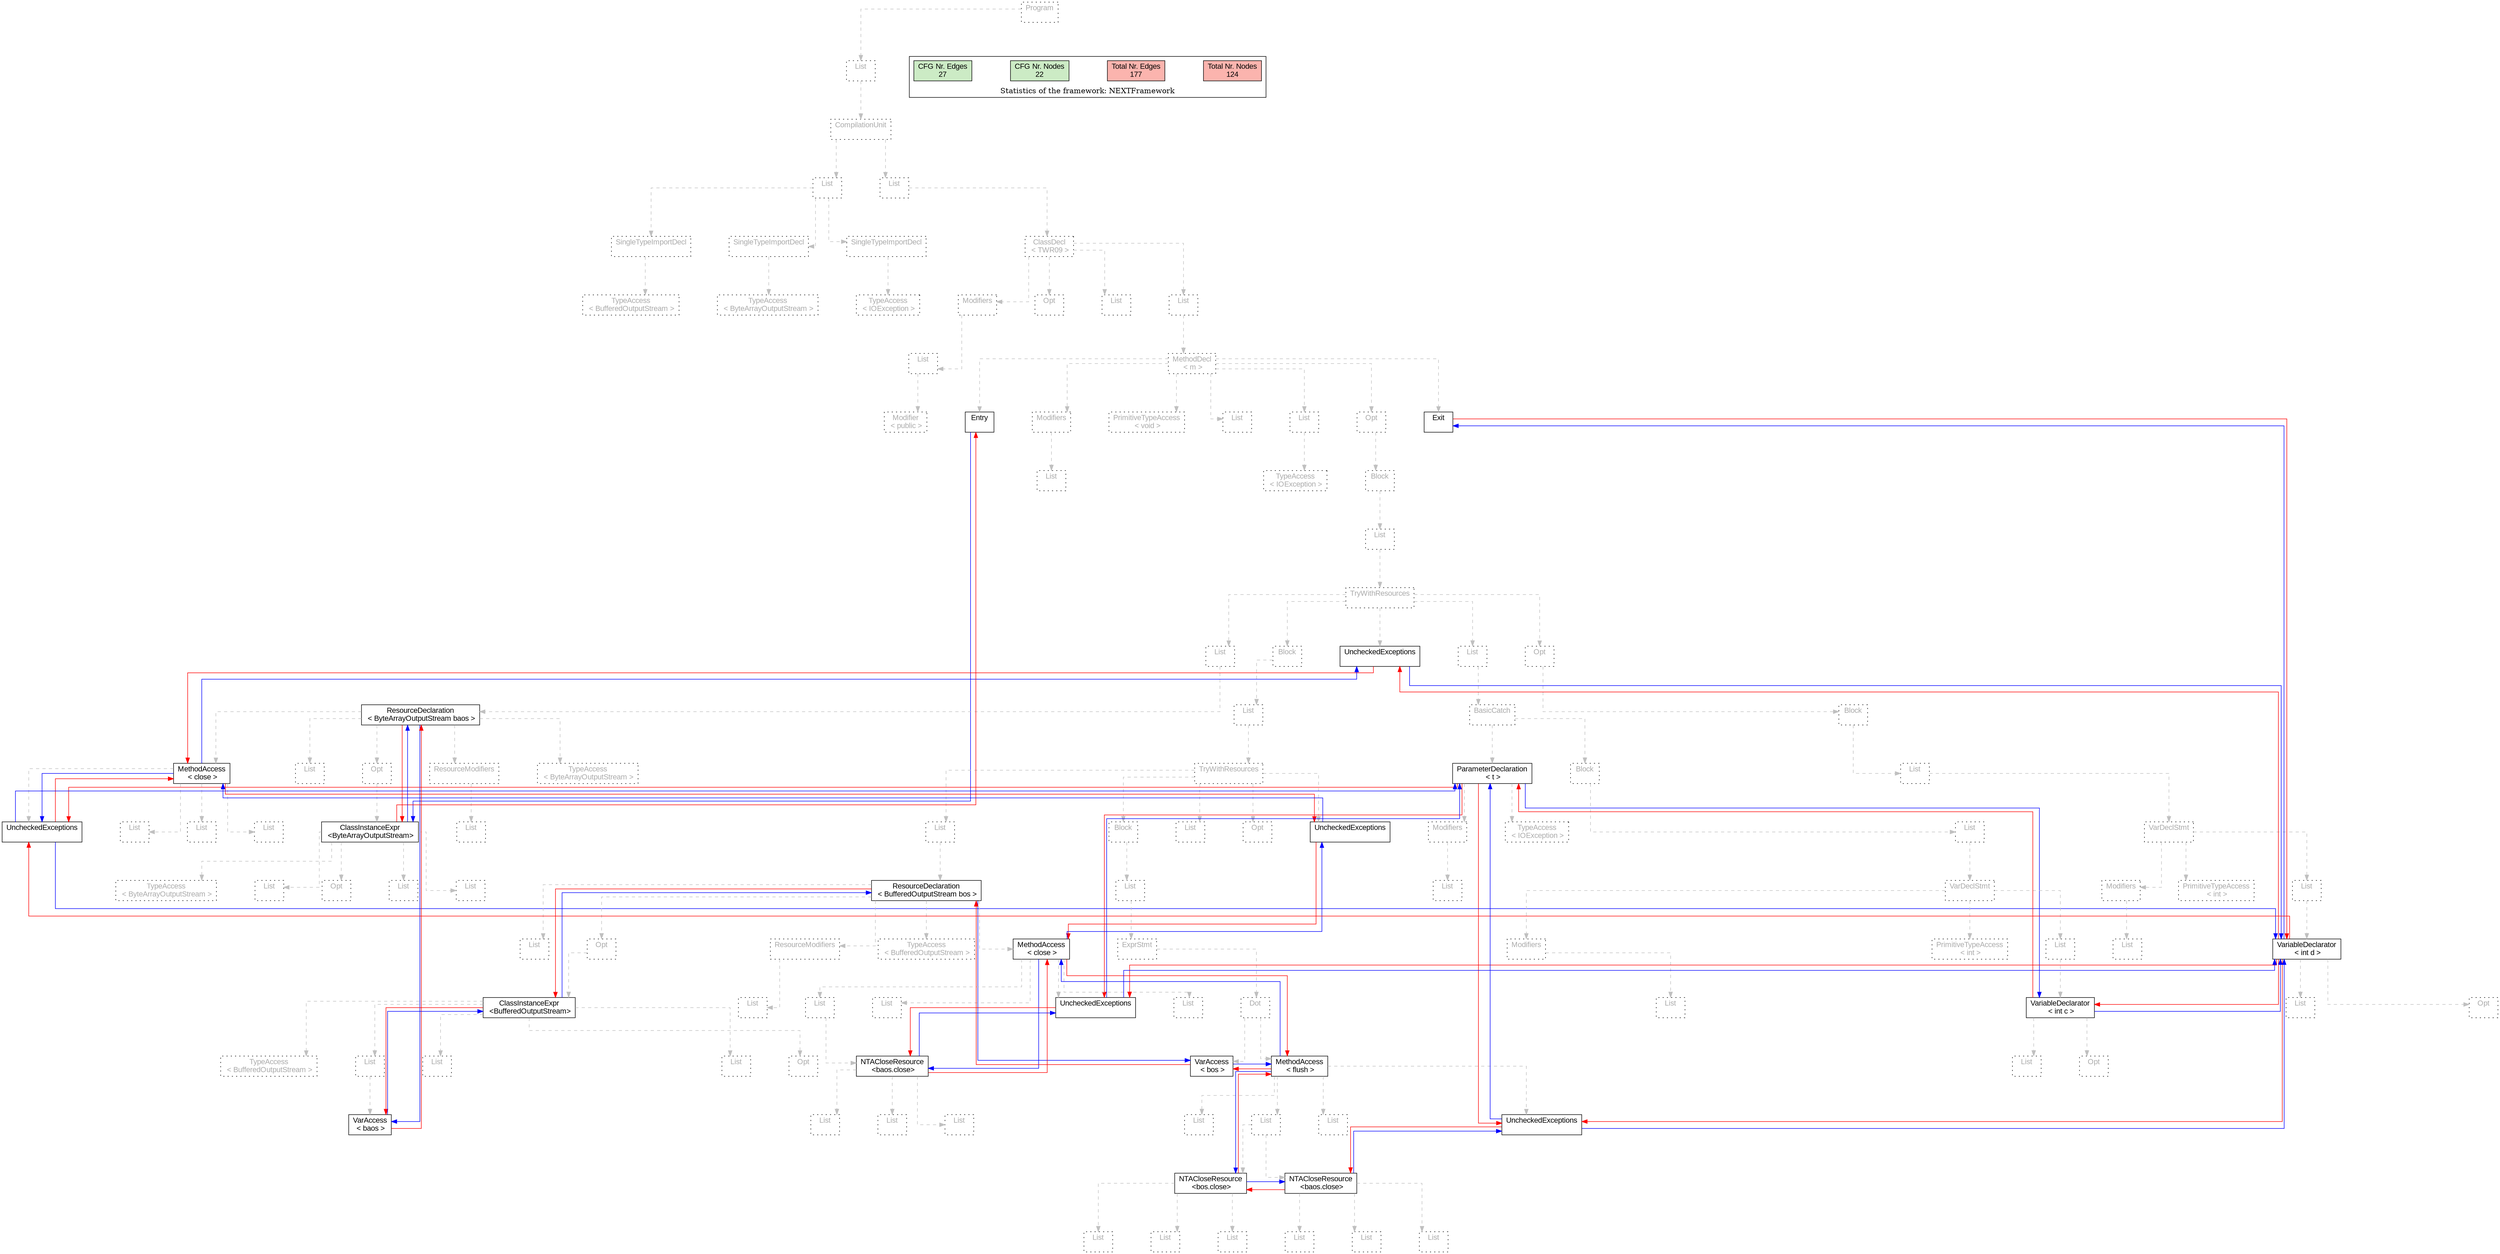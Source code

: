digraph G {
graph [splines=ortho, nodesep="1", ranksep="1"]
node [shape=rect, fontname=Arial];
{ rank = same; "Program[0]"}
{ rank = same; "List[1]"}
{ rank = same; "CompilationUnit[2]"}
{ rank = same; "List[3]"; "List[10]"}
{ rank = same; "SingleTypeImportDecl[4]"; "SingleTypeImportDecl[6]"; "SingleTypeImportDecl[8]"; "ClassDecl[11]"}
{ rank = same; "TypeAccess[5]"; "TypeAccess[7]"; "TypeAccess[9]"; "Modifiers[12]"; "Opt[15]"; "List[16]"; "List[17]"}
{ rank = same; "List[13]"; "MethodDecl[18]"}
{ rank = same; "Modifier[14]"; "Entry[19]"; "Modifiers[20]"; "PrimitiveTypeAccess[22]"; "List[23]"; "List[24]"; "Opt[26]"; "Exit[27]"}
{ rank = same; "List[21]"; "TypeAccess[25]"; "Block[27]"}
{ rank = same; "List[28]"}
{ rank = same; "TryWithResources[29]"}
{ rank = same; "List[30]"; "Block[48]"; "List[95]"; "Opt[111]"; "UncheckedExceptions[122]"}
{ rank = same; "ResourceDeclaration[31]"; "List[49]"; "BasicCatch[96]"; "Block[112]"}
{ rank = same; "List[37]"; "Opt[38]"; "ResourceModifiers[45]"; "TypeAccess[47]"; "MethodAccess[32]"; "TryWithResources[50]"; "ParameterDeclaration[97]"; "Block[101]"; "List[113]"}
{ rank = same; "ClassInstanceExpr[39]"; "List[46]"; "List[34]"; "List[35]"; "List[36]"; "UncheckedExceptions[33]"; "List[51]"; "Block[74]"; "List[92]"; "Opt[93]"; "UncheckedExceptions[94]"; "Modifiers[98]"; "TypeAccess[100]"; "List[102]"; "VarDeclStmt[114]"}
{ rank = same; "TypeAccess[40]"; "List[41]"; "Opt[42]"; "List[43]"; "List[44]"; "ResourceDeclaration[52]"; "List[75]"; "List[99]"; "VarDeclStmt[103]"; "Modifiers[115]"; "PrimitiveTypeAccess[117]"; "List[118]"}
{ rank = same; "List[62]"; "Opt[63]"; "ResourceModifiers[71]"; "TypeAccess[73]"; "MethodAccess[53]"; "ExprStmt[76]"; "Modifiers[104]"; "PrimitiveTypeAccess[106]"; "List[107]"; "List[116]"; "VariableDeclarator[119]"}
{ rank = same; "ClassInstanceExpr[64]"; "List[72]"; "List[55]"; "List[56]"; "List[61]"; "UncheckedExceptions[54]"; "Dot[77]"; "List[105]"; "VariableDeclarator[108]"; "List[120]"; "Opt[121]"}
{ rank = same; "TypeAccess[65]"; "List[66]"; "Opt[68]"; "List[69]"; "List[70]"; "NTACloseResource[57]"; "VarAccess[78]"; "MethodAccess[79]"; "List[109]"; "Opt[110]"}
{ rank = same; "VarAccess[67]"; "List[58]"; "List[59]"; "List[60]"; "List[81]"; "List[82]"; "List[91]"; "UncheckedExceptions[80]"}
{ rank = same; "NTACloseResource[83]"; "NTACloseResource[87]"}
{ rank = same; "List[84]"; "List[85]"; "List[86]"; "List[88]"; "List[89]"; "List[90]"}
"Program[0]" [label="Program\n ", style= dotted   fillcolor="#eeeeee" fontcolor="#aaaaaa"  ]
"List[1]" [label="List\n ", style= dotted   fillcolor="#eeeeee" fontcolor="#aaaaaa"  ]
"CompilationUnit[2]" [label="CompilationUnit\n ", style= dotted   fillcolor="#eeeeee" fontcolor="#aaaaaa"  ]
"List[3]" [label="List\n ", style= dotted   fillcolor="#eeeeee" fontcolor="#aaaaaa"  ]
"SingleTypeImportDecl[4]" [label="SingleTypeImportDecl\n ", style= dotted   fillcolor="#eeeeee" fontcolor="#aaaaaa"  ]
"TypeAccess[5]" [label="TypeAccess\n < BufferedOutputStream >", style= dotted   fillcolor="#eeeeee" fontcolor="#aaaaaa"  ]
"SingleTypeImportDecl[6]" [label="SingleTypeImportDecl\n ", style= dotted   fillcolor="#eeeeee" fontcolor="#aaaaaa"  ]
"TypeAccess[7]" [label="TypeAccess\n < ByteArrayOutputStream >", style= dotted   fillcolor="#eeeeee" fontcolor="#aaaaaa"  ]
"SingleTypeImportDecl[8]" [label="SingleTypeImportDecl\n ", style= dotted   fillcolor="#eeeeee" fontcolor="#aaaaaa"  ]
"TypeAccess[9]" [label="TypeAccess\n < IOException >", style= dotted   fillcolor="#eeeeee" fontcolor="#aaaaaa"  ]
"List[10]" [label="List\n ", style= dotted   fillcolor="#eeeeee" fontcolor="#aaaaaa"  ]
"ClassDecl[11]" [label="ClassDecl\n < TWR09 >", style= dotted   fillcolor="#eeeeee" fontcolor="#aaaaaa"  ]
"Modifiers[12]" [label="Modifiers\n ", style= dotted   fillcolor="#eeeeee" fontcolor="#aaaaaa"  ]
"List[13]" [label="List\n ", style= dotted   fillcolor="#eeeeee" fontcolor="#aaaaaa"  ]
"Modifier[14]" [label="Modifier\n < public >", style= dotted   fillcolor="#eeeeee" fontcolor="#aaaaaa"  ]
"Opt[15]" [label="Opt\n ", style= dotted   fillcolor="#eeeeee" fontcolor="#aaaaaa"  ]
"List[16]" [label="List\n ", style= dotted   fillcolor="#eeeeee" fontcolor="#aaaaaa"  ]
"List[17]" [label="List\n ", style= dotted   fillcolor="#eeeeee" fontcolor="#aaaaaa"  ]
"MethodDecl[18]" [label="MethodDecl\n < m >", style= dotted   fillcolor="#eeeeee" fontcolor="#aaaaaa"  ]
"Entry[19]" [label="Entry\n ", fillcolor=white   style=filled  ]
"Modifiers[20]" [label="Modifiers\n ", style= dotted   fillcolor="#eeeeee" fontcolor="#aaaaaa"  ]
"List[21]" [label="List\n ", style= dotted   fillcolor="#eeeeee" fontcolor="#aaaaaa"  ]
"PrimitiveTypeAccess[22]" [label="PrimitiveTypeAccess\n < void >", style= dotted   fillcolor="#eeeeee" fontcolor="#aaaaaa"  ]
"List[23]" [label="List\n ", style= dotted   fillcolor="#eeeeee" fontcolor="#aaaaaa"  ]
"List[24]" [label="List\n ", style= dotted   fillcolor="#eeeeee" fontcolor="#aaaaaa"  ]
"TypeAccess[25]" [label="TypeAccess\n < IOException >", style= dotted   fillcolor="#eeeeee" fontcolor="#aaaaaa"  ]
"Opt[26]" [label="Opt\n ", style= dotted   fillcolor="#eeeeee" fontcolor="#aaaaaa"  ]
"Block[27]" [label="Block\n ", style= dotted   fillcolor="#eeeeee" fontcolor="#aaaaaa"  ]
"List[28]" [label="List\n ", style= dotted   fillcolor="#eeeeee" fontcolor="#aaaaaa"  ]
"TryWithResources[29]" [label="TryWithResources\n ", style= dotted   fillcolor="#eeeeee" fontcolor="#aaaaaa"  ]
"List[30]" [label="List\n ", style= dotted   fillcolor="#eeeeee" fontcolor="#aaaaaa"  ]
"ResourceDeclaration[31]" [label="ResourceDeclaration\n < ByteArrayOutputStream baos >", fillcolor=white   style=filled  ]
"List[37]" [label="List\n ", style= dotted   fillcolor="#eeeeee" fontcolor="#aaaaaa"  ]
"Opt[38]" [label="Opt\n ", style= dotted   fillcolor="#eeeeee" fontcolor="#aaaaaa"  ]
"ClassInstanceExpr[39]" [label="ClassInstanceExpr\n <ByteArrayOutputStream>", fillcolor=white   style=filled  ]
"TypeAccess[40]" [label="TypeAccess\n < ByteArrayOutputStream >", style= dotted   fillcolor="#eeeeee" fontcolor="#aaaaaa"  ]
"List[41]" [label="List\n ", style= dotted   fillcolor="#eeeeee" fontcolor="#aaaaaa"  ]
"Opt[42]" [label="Opt\n ", style= dotted   fillcolor="#eeeeee" fontcolor="#aaaaaa"  ]
"List[43]" [label="List\n ", style= dotted   fillcolor="#eeeeee" fontcolor="#aaaaaa"  ]
"List[44]" [label="List\n ", style= dotted   fillcolor="#eeeeee" fontcolor="#aaaaaa"  ]
"ResourceModifiers[45]" [label="ResourceModifiers\n ", style= dotted   fillcolor="#eeeeee" fontcolor="#aaaaaa"  ]
"List[46]" [label="List\n ", style= dotted   fillcolor="#eeeeee" fontcolor="#aaaaaa"  ]
"TypeAccess[47]" [label="TypeAccess\n < ByteArrayOutputStream >", style= dotted   fillcolor="#eeeeee" fontcolor="#aaaaaa"  ]
"MethodAccess[32]" [label="MethodAccess\n < close >", fillcolor=white   style=filled  ]
"List[34]" [label="List\n ", style= dotted   fillcolor="#eeeeee" fontcolor="#aaaaaa"  ]
"List[35]" [label="List\n ", style= dotted   fillcolor="#eeeeee" fontcolor="#aaaaaa"  ]
"List[36]" [label="List\n ", style= dotted   fillcolor="#eeeeee" fontcolor="#aaaaaa"  ]
"UncheckedExceptions[33]" [label="UncheckedExceptions\n ", fillcolor=white   style=filled  ]
"Block[48]" [label="Block\n ", style= dotted   fillcolor="#eeeeee" fontcolor="#aaaaaa"  ]
"List[49]" [label="List\n ", style= dotted   fillcolor="#eeeeee" fontcolor="#aaaaaa"  ]
"TryWithResources[50]" [label="TryWithResources\n ", style= dotted   fillcolor="#eeeeee" fontcolor="#aaaaaa"  ]
"List[51]" [label="List\n ", style= dotted   fillcolor="#eeeeee" fontcolor="#aaaaaa"  ]
"ResourceDeclaration[52]" [label="ResourceDeclaration\n < BufferedOutputStream bos >", fillcolor=white   style=filled  ]
"List[62]" [label="List\n ", style= dotted   fillcolor="#eeeeee" fontcolor="#aaaaaa"  ]
"Opt[63]" [label="Opt\n ", style= dotted   fillcolor="#eeeeee" fontcolor="#aaaaaa"  ]
"ClassInstanceExpr[64]" [label="ClassInstanceExpr\n <BufferedOutputStream>", fillcolor=white   style=filled  ]
"TypeAccess[65]" [label="TypeAccess\n < BufferedOutputStream >", style= dotted   fillcolor="#eeeeee" fontcolor="#aaaaaa"  ]
"List[66]" [label="List\n ", style= dotted   fillcolor="#eeeeee" fontcolor="#aaaaaa"  ]
"VarAccess[67]" [label="VarAccess\n < baos >", fillcolor=white   style=filled  ]
"Opt[68]" [label="Opt\n ", style= dotted   fillcolor="#eeeeee" fontcolor="#aaaaaa"  ]
"List[69]" [label="List\n ", style= dotted   fillcolor="#eeeeee" fontcolor="#aaaaaa"  ]
"List[70]" [label="List\n ", style= dotted   fillcolor="#eeeeee" fontcolor="#aaaaaa"  ]
"ResourceModifiers[71]" [label="ResourceModifiers\n ", style= dotted   fillcolor="#eeeeee" fontcolor="#aaaaaa"  ]
"List[72]" [label="List\n ", style= dotted   fillcolor="#eeeeee" fontcolor="#aaaaaa"  ]
"TypeAccess[73]" [label="TypeAccess\n < BufferedOutputStream >", style= dotted   fillcolor="#eeeeee" fontcolor="#aaaaaa"  ]
"MethodAccess[53]" [label="MethodAccess\n < close >", fillcolor=white   style=filled  ]
"List[55]" [label="List\n ", style= dotted   fillcolor="#eeeeee" fontcolor="#aaaaaa"  ]
"List[56]" [label="List\n ", style= dotted   fillcolor="#eeeeee" fontcolor="#aaaaaa"  ]
"NTACloseResource[57]" [label="NTACloseResource\n <baos.close>", fillcolor=white   style=filled  ]
"List[58]" [label="List\n ", style= dotted   fillcolor="#eeeeee" fontcolor="#aaaaaa"  ]
"List[59]" [label="List\n ", style= dotted   fillcolor="#eeeeee" fontcolor="#aaaaaa"  ]
"List[60]" [label="List\n ", style= dotted   fillcolor="#eeeeee" fontcolor="#aaaaaa"  ]
"List[61]" [label="List\n ", style= dotted   fillcolor="#eeeeee" fontcolor="#aaaaaa"  ]
"UncheckedExceptions[54]" [label="UncheckedExceptions\n ", fillcolor=white   style=filled  ]
"Block[74]" [label="Block\n ", style= dotted   fillcolor="#eeeeee" fontcolor="#aaaaaa"  ]
"List[75]" [label="List\n ", style= dotted   fillcolor="#eeeeee" fontcolor="#aaaaaa"  ]
"ExprStmt[76]" [label="ExprStmt\n ", style= dotted   fillcolor="#eeeeee" fontcolor="#aaaaaa"  ]
"Dot[77]" [label="Dot\n ", style= dotted   fillcolor="#eeeeee" fontcolor="#aaaaaa"  ]
"VarAccess[78]" [label="VarAccess\n < bos >", fillcolor=white   style=filled  ]
"MethodAccess[79]" [label="MethodAccess\n < flush >", fillcolor=white   style=filled  ]
"List[81]" [label="List\n ", style= dotted   fillcolor="#eeeeee" fontcolor="#aaaaaa"  ]
"List[82]" [label="List\n ", style= dotted   fillcolor="#eeeeee" fontcolor="#aaaaaa"  ]
"NTACloseResource[83]" [label="NTACloseResource\n <bos.close>", fillcolor=white   style=filled  ]
"List[84]" [label="List\n ", style= dotted   fillcolor="#eeeeee" fontcolor="#aaaaaa"  ]
"List[85]" [label="List\n ", style= dotted   fillcolor="#eeeeee" fontcolor="#aaaaaa"  ]
"List[86]" [label="List\n ", style= dotted   fillcolor="#eeeeee" fontcolor="#aaaaaa"  ]
"NTACloseResource[87]" [label="NTACloseResource\n <baos.close>", fillcolor=white   style=filled  ]
"List[88]" [label="List\n ", style= dotted   fillcolor="#eeeeee" fontcolor="#aaaaaa"  ]
"List[89]" [label="List\n ", style= dotted   fillcolor="#eeeeee" fontcolor="#aaaaaa"  ]
"List[90]" [label="List\n ", style= dotted   fillcolor="#eeeeee" fontcolor="#aaaaaa"  ]
"List[91]" [label="List\n ", style= dotted   fillcolor="#eeeeee" fontcolor="#aaaaaa"  ]
"UncheckedExceptions[80]" [label="UncheckedExceptions\n ", fillcolor=white   style=filled  ]
"List[92]" [label="List\n ", style= dotted   fillcolor="#eeeeee" fontcolor="#aaaaaa"  ]
"Opt[93]" [label="Opt\n ", style= dotted   fillcolor="#eeeeee" fontcolor="#aaaaaa"  ]
"UncheckedExceptions[94]" [label="UncheckedExceptions\n ", fillcolor=white   style=filled  ]
"List[95]" [label="List\n ", style= dotted   fillcolor="#eeeeee" fontcolor="#aaaaaa"  ]
"BasicCatch[96]" [label="BasicCatch\n ", style= dotted   fillcolor="#eeeeee" fontcolor="#aaaaaa"  ]
"ParameterDeclaration[97]" [label="ParameterDeclaration\n < t >", fillcolor=white   style=filled  ]
"Modifiers[98]" [label="Modifiers\n ", style= dotted   fillcolor="#eeeeee" fontcolor="#aaaaaa"  ]
"List[99]" [label="List\n ", style= dotted   fillcolor="#eeeeee" fontcolor="#aaaaaa"  ]
"TypeAccess[100]" [label="TypeAccess\n < IOException >", style= dotted   fillcolor="#eeeeee" fontcolor="#aaaaaa"  ]
"Block[101]" [label="Block\n ", style= dotted   fillcolor="#eeeeee" fontcolor="#aaaaaa"  ]
"List[102]" [label="List\n ", style= dotted   fillcolor="#eeeeee" fontcolor="#aaaaaa"  ]
"VarDeclStmt[103]" [label="VarDeclStmt\n ", style= dotted   fillcolor="#eeeeee" fontcolor="#aaaaaa"  ]
"Modifiers[104]" [label="Modifiers\n ", style= dotted   fillcolor="#eeeeee" fontcolor="#aaaaaa"  ]
"List[105]" [label="List\n ", style= dotted   fillcolor="#eeeeee" fontcolor="#aaaaaa"  ]
"PrimitiveTypeAccess[106]" [label="PrimitiveTypeAccess\n < int >", style= dotted   fillcolor="#eeeeee" fontcolor="#aaaaaa"  ]
"List[107]" [label="List\n ", style= dotted   fillcolor="#eeeeee" fontcolor="#aaaaaa"  ]
"VariableDeclarator[108]" [label="VariableDeclarator\n < int c >", fillcolor=white   style=filled  ]
"List[109]" [label="List\n ", style= dotted   fillcolor="#eeeeee" fontcolor="#aaaaaa"  ]
"Opt[110]" [label="Opt\n ", style= dotted   fillcolor="#eeeeee" fontcolor="#aaaaaa"  ]
"Opt[111]" [label="Opt\n ", style= dotted   fillcolor="#eeeeee" fontcolor="#aaaaaa"  ]
"Block[112]" [label="Block\n ", style= dotted   fillcolor="#eeeeee" fontcolor="#aaaaaa"  ]
"List[113]" [label="List\n ", style= dotted   fillcolor="#eeeeee" fontcolor="#aaaaaa"  ]
"VarDeclStmt[114]" [label="VarDeclStmt\n ", style= dotted   fillcolor="#eeeeee" fontcolor="#aaaaaa"  ]
"Modifiers[115]" [label="Modifiers\n ", style= dotted   fillcolor="#eeeeee" fontcolor="#aaaaaa"  ]
"List[116]" [label="List\n ", style= dotted   fillcolor="#eeeeee" fontcolor="#aaaaaa"  ]
"PrimitiveTypeAccess[117]" [label="PrimitiveTypeAccess\n < int >", style= dotted   fillcolor="#eeeeee" fontcolor="#aaaaaa"  ]
"List[118]" [label="List\n ", style= dotted   fillcolor="#eeeeee" fontcolor="#aaaaaa"  ]
"VariableDeclarator[119]" [label="VariableDeclarator\n < int d >", fillcolor=white   style=filled  ]
"List[120]" [label="List\n ", style= dotted   fillcolor="#eeeeee" fontcolor="#aaaaaa"  ]
"Opt[121]" [label="Opt\n ", style= dotted   fillcolor="#eeeeee" fontcolor="#aaaaaa"  ]
"UncheckedExceptions[122]" [label="UncheckedExceptions\n ", fillcolor=white   style=filled  ]
"Exit[27]" [label="Exit\n ", fillcolor=white   style=filled  ]
"SingleTypeImportDecl[4]" -> "TypeAccess[5]" [style=dashed, color=gray]
"List[3]" -> "SingleTypeImportDecl[4]" [style=dashed, color=gray]
"SingleTypeImportDecl[6]" -> "TypeAccess[7]" [style=dashed, color=gray]
"List[3]" -> "SingleTypeImportDecl[6]" [style=dashed, color=gray]
"SingleTypeImportDecl[8]" -> "TypeAccess[9]" [style=dashed, color=gray]
"List[3]" -> "SingleTypeImportDecl[8]" [style=dashed, color=gray]
"CompilationUnit[2]" -> "List[3]" [style=dashed, color=gray]
"List[13]" -> "Modifier[14]" [style=dashed, color=gray]
"Modifiers[12]" -> "List[13]" [style=dashed, color=gray]
"ClassDecl[11]" -> "Modifiers[12]" [style=dashed, color=gray]
"ClassDecl[11]" -> "Opt[15]" [style=dashed, color=gray]
"ClassDecl[11]" -> "List[16]" [style=dashed, color=gray]
"MethodDecl[18]" -> "Entry[19]" [style=dashed, color=gray]
"Modifiers[20]" -> "List[21]" [style=dashed, color=gray]
"MethodDecl[18]" -> "Modifiers[20]" [style=dashed, color=gray]
"MethodDecl[18]" -> "PrimitiveTypeAccess[22]" [style=dashed, color=gray]
"MethodDecl[18]" -> "List[23]" [style=dashed, color=gray]
"List[24]" -> "TypeAccess[25]" [style=dashed, color=gray]
"MethodDecl[18]" -> "List[24]" [style=dashed, color=gray]
"ResourceDeclaration[31]" -> "List[37]" [style=dashed, color=gray]
"ClassInstanceExpr[39]" -> "TypeAccess[40]" [style=dashed, color=gray]
"ClassInstanceExpr[39]" -> "List[41]" [style=dashed, color=gray]
"ClassInstanceExpr[39]" -> "Opt[42]" [style=dashed, color=gray]
"ClassInstanceExpr[39]" -> "List[43]" [style=dashed, color=gray]
"ClassInstanceExpr[39]" -> "List[44]" [style=dashed, color=gray]
"Opt[38]" -> "ClassInstanceExpr[39]" [style=dashed, color=gray]
"ResourceDeclaration[31]" -> "Opt[38]" [style=dashed, color=gray]
"ResourceModifiers[45]" -> "List[46]" [style=dashed, color=gray]
"ResourceDeclaration[31]" -> "ResourceModifiers[45]" [style=dashed, color=gray]
"ResourceDeclaration[31]" -> "TypeAccess[47]" [style=dashed, color=gray]
"MethodAccess[32]" -> "List[34]" [style=dashed, color=gray]
"MethodAccess[32]" -> "List[35]" [style=dashed, color=gray]
"MethodAccess[32]" -> "List[36]" [style=dashed, color=gray]
"MethodAccess[32]" -> "UncheckedExceptions[33]" [style=dashed, color=gray]
"ResourceDeclaration[31]" -> "MethodAccess[32]" [style=dashed, color=gray]
"List[30]" -> "ResourceDeclaration[31]" [style=dashed, color=gray]
"TryWithResources[29]" -> "List[30]" [style=dashed, color=gray]
"ResourceDeclaration[52]" -> "List[62]" [style=dashed, color=gray]
"ClassInstanceExpr[64]" -> "TypeAccess[65]" [style=dashed, color=gray]
"List[66]" -> "VarAccess[67]" [style=dashed, color=gray]
"ClassInstanceExpr[64]" -> "List[66]" [style=dashed, color=gray]
"ClassInstanceExpr[64]" -> "Opt[68]" [style=dashed, color=gray]
"ClassInstanceExpr[64]" -> "List[69]" [style=dashed, color=gray]
"ClassInstanceExpr[64]" -> "List[70]" [style=dashed, color=gray]
"Opt[63]" -> "ClassInstanceExpr[64]" [style=dashed, color=gray]
"ResourceDeclaration[52]" -> "Opt[63]" [style=dashed, color=gray]
"ResourceModifiers[71]" -> "List[72]" [style=dashed, color=gray]
"ResourceDeclaration[52]" -> "ResourceModifiers[71]" [style=dashed, color=gray]
"ResourceDeclaration[52]" -> "TypeAccess[73]" [style=dashed, color=gray]
"MethodAccess[53]" -> "List[55]" [style=dashed, color=gray]
"NTACloseResource[57]" -> "List[58]" [style=dashed, color=gray]
"NTACloseResource[57]" -> "List[59]" [style=dashed, color=gray]
"NTACloseResource[57]" -> "List[60]" [style=dashed, color=gray]
"List[56]" -> "NTACloseResource[57]" [style=dashed, color=gray]
"MethodAccess[53]" -> "List[56]" [style=dashed, color=gray]
"MethodAccess[53]" -> "List[61]" [style=dashed, color=gray]
"MethodAccess[53]" -> "UncheckedExceptions[54]" [style=dashed, color=gray]
"ResourceDeclaration[52]" -> "MethodAccess[53]" [style=dashed, color=gray]
"List[51]" -> "ResourceDeclaration[52]" [style=dashed, color=gray]
"TryWithResources[50]" -> "List[51]" [style=dashed, color=gray]
"Dot[77]" -> "VarAccess[78]" [style=dashed, color=gray]
"MethodAccess[79]" -> "List[81]" [style=dashed, color=gray]
"NTACloseResource[83]" -> "List[84]" [style=dashed, color=gray]
"NTACloseResource[83]" -> "List[85]" [style=dashed, color=gray]
"NTACloseResource[83]" -> "List[86]" [style=dashed, color=gray]
"List[82]" -> "NTACloseResource[83]" [style=dashed, color=gray]
"NTACloseResource[87]" -> "List[88]" [style=dashed, color=gray]
"NTACloseResource[87]" -> "List[89]" [style=dashed, color=gray]
"NTACloseResource[87]" -> "List[90]" [style=dashed, color=gray]
"List[82]" -> "NTACloseResource[87]" [style=dashed, color=gray]
"MethodAccess[79]" -> "List[82]" [style=dashed, color=gray]
"MethodAccess[79]" -> "List[91]" [style=dashed, color=gray]
"MethodAccess[79]" -> "UncheckedExceptions[80]" [style=dashed, color=gray]
"Dot[77]" -> "MethodAccess[79]" [style=dashed, color=gray]
"ExprStmt[76]" -> "Dot[77]" [style=dashed, color=gray]
"List[75]" -> "ExprStmt[76]" [style=dashed, color=gray]
"Block[74]" -> "List[75]" [style=dashed, color=gray]
"TryWithResources[50]" -> "Block[74]" [style=dashed, color=gray]
"TryWithResources[50]" -> "List[92]" [style=dashed, color=gray]
"TryWithResources[50]" -> "Opt[93]" [style=dashed, color=gray]
"TryWithResources[50]" -> "UncheckedExceptions[94]" [style=dashed, color=gray]
"List[49]" -> "TryWithResources[50]" [style=dashed, color=gray]
"Block[48]" -> "List[49]" [style=dashed, color=gray]
"TryWithResources[29]" -> "Block[48]" [style=dashed, color=gray]
"Modifiers[98]" -> "List[99]" [style=dashed, color=gray]
"ParameterDeclaration[97]" -> "Modifiers[98]" [style=dashed, color=gray]
"ParameterDeclaration[97]" -> "TypeAccess[100]" [style=dashed, color=gray]
"BasicCatch[96]" -> "ParameterDeclaration[97]" [style=dashed, color=gray]
"Modifiers[104]" -> "List[105]" [style=dashed, color=gray]
"VarDeclStmt[103]" -> "Modifiers[104]" [style=dashed, color=gray]
"VarDeclStmt[103]" -> "PrimitiveTypeAccess[106]" [style=dashed, color=gray]
"VariableDeclarator[108]" -> "List[109]" [style=dashed, color=gray]
"VariableDeclarator[108]" -> "Opt[110]" [style=dashed, color=gray]
"List[107]" -> "VariableDeclarator[108]" [style=dashed, color=gray]
"VarDeclStmt[103]" -> "List[107]" [style=dashed, color=gray]
"List[102]" -> "VarDeclStmt[103]" [style=dashed, color=gray]
"Block[101]" -> "List[102]" [style=dashed, color=gray]
"BasicCatch[96]" -> "Block[101]" [style=dashed, color=gray]
"List[95]" -> "BasicCatch[96]" [style=dashed, color=gray]
"TryWithResources[29]" -> "List[95]" [style=dashed, color=gray]
"Modifiers[115]" -> "List[116]" [style=dashed, color=gray]
"VarDeclStmt[114]" -> "Modifiers[115]" [style=dashed, color=gray]
"VarDeclStmt[114]" -> "PrimitiveTypeAccess[117]" [style=dashed, color=gray]
"VariableDeclarator[119]" -> "List[120]" [style=dashed, color=gray]
"VariableDeclarator[119]" -> "Opt[121]" [style=dashed, color=gray]
"List[118]" -> "VariableDeclarator[119]" [style=dashed, color=gray]
"VarDeclStmt[114]" -> "List[118]" [style=dashed, color=gray]
"List[113]" -> "VarDeclStmt[114]" [style=dashed, color=gray]
"Block[112]" -> "List[113]" [style=dashed, color=gray]
"Opt[111]" -> "Block[112]" [style=dashed, color=gray]
"TryWithResources[29]" -> "Opt[111]" [style=dashed, color=gray]
"TryWithResources[29]" -> "UncheckedExceptions[122]" [style=dashed, color=gray]
"List[28]" -> "TryWithResources[29]" [style=dashed, color=gray]
"Block[27]" -> "List[28]" [style=dashed, color=gray]
"Opt[26]" -> "Block[27]" [style=dashed, color=gray]
"MethodDecl[18]" -> "Opt[26]" [style=dashed, color=gray]
"MethodDecl[18]" -> "Exit[27]" [style=dashed, color=gray]
"List[17]" -> "MethodDecl[18]" [style=dashed, color=gray]
"ClassDecl[11]" -> "List[17]" [style=dashed, color=gray]
"List[10]" -> "ClassDecl[11]" [style=dashed, color=gray]
"CompilationUnit[2]" -> "List[10]" [style=dashed, color=gray]
"List[1]" -> "CompilationUnit[2]" [style=dashed, color=gray]
"Program[0]" -> "List[1]" [style=dashed, color=gray]
"Exit[27]" -> "VariableDeclarator[119]" [color=red, constraint=false]
"VariableDeclarator[119]" -> "Exit[27]" [color=blue, constraint=false, xlabel=" "] 
"VariableDeclarator[119]" -> "UncheckedExceptions[122]" [color=red, constraint=false]
"VariableDeclarator[119]" -> "UncheckedExceptions[33]" [color=red, constraint=false]
"VariableDeclarator[119]" -> "UncheckedExceptions[54]" [color=red, constraint=false]
"VariableDeclarator[119]" -> "UncheckedExceptions[80]" [color=red, constraint=false]
"VariableDeclarator[119]" -> "VariableDeclarator[108]" [color=red, constraint=false]
"UncheckedExceptions[122]" -> "VariableDeclarator[119]" [color=blue, constraint=false, xlabel=" "] 
"UncheckedExceptions[122]" -> "MethodAccess[32]" [color=red, constraint=false]
"VariableDeclarator[108]" -> "VariableDeclarator[119]" [color=blue, constraint=false, xlabel=" "] 
"VariableDeclarator[108]" -> "ParameterDeclaration[97]" [color=red, constraint=false]
"ParameterDeclaration[97]" -> "VariableDeclarator[108]" [color=blue, constraint=false, xlabel=" "] 
"ParameterDeclaration[97]" -> "UncheckedExceptions[33]" [color=red, constraint=false]
"ParameterDeclaration[97]" -> "UncheckedExceptions[54]" [color=red, constraint=false]
"ParameterDeclaration[97]" -> "UncheckedExceptions[80]" [color=red, constraint=false]
"UncheckedExceptions[33]" -> "ParameterDeclaration[97]" [color=blue, constraint=false, xlabel=" "] 
"UncheckedExceptions[33]" -> "VariableDeclarator[119]" [color=blue, constraint=false, xlabel=" "] 
"UncheckedExceptions[33]" -> "MethodAccess[32]" [color=red, constraint=false]
"MethodAccess[32]" -> "UncheckedExceptions[122]" [color=blue, constraint=false, xlabel=" "] 
"MethodAccess[32]" -> "UncheckedExceptions[33]" [color=blue, constraint=false, xlabel=" "] 
"MethodAccess[32]" -> "UncheckedExceptions[94]" [color=red, constraint=false]
"UncheckedExceptions[94]" -> "MethodAccess[32]" [color=blue, constraint=false, xlabel=" "] 
"UncheckedExceptions[94]" -> "MethodAccess[53]" [color=red, constraint=false]
"UncheckedExceptions[54]" -> "ParameterDeclaration[97]" [color=blue, constraint=false, xlabel=" "] 
"UncheckedExceptions[54]" -> "VariableDeclarator[119]" [color=blue, constraint=false, xlabel=" "] 
"UncheckedExceptions[54]" -> "NTACloseResource[57]" [color=red, constraint=false]
"NTACloseResource[57]" -> "UncheckedExceptions[54]" [color=blue, constraint=false, xlabel=" "] 
"NTACloseResource[57]" -> "MethodAccess[53]" [color=red, constraint=false]
"MethodAccess[53]" -> "UncheckedExceptions[94]" [color=blue, constraint=false, xlabel=" "] 
"MethodAccess[53]" -> "NTACloseResource[57]" [color=blue, constraint=false, xlabel=" "] 
"MethodAccess[53]" -> "MethodAccess[79]" [color=red, constraint=false]
"UncheckedExceptions[80]" -> "ParameterDeclaration[97]" [color=blue, constraint=false, xlabel=" "] 
"UncheckedExceptions[80]" -> "VariableDeclarator[119]" [color=blue, constraint=false, xlabel=" "] 
"UncheckedExceptions[80]" -> "NTACloseResource[87]" [color=red, constraint=false]
"NTACloseResource[87]" -> "UncheckedExceptions[80]" [color=blue, constraint=false, xlabel=" "] 
"NTACloseResource[87]" -> "NTACloseResource[83]" [color=red, constraint=false]
"NTACloseResource[83]" -> "NTACloseResource[87]" [color=blue, constraint=false, xlabel=" "] 
"NTACloseResource[83]" -> "MethodAccess[79]" [color=red, constraint=false]
"MethodAccess[79]" -> "MethodAccess[53]" [color=blue, constraint=false, xlabel=" "] 
"MethodAccess[79]" -> "NTACloseResource[83]" [color=blue, constraint=false, xlabel=" "] 
"MethodAccess[79]" -> "VarAccess[78]" [color=red, constraint=false]
"VarAccess[78]" -> "MethodAccess[79]" [color=blue, constraint=false, xlabel=" "] 
"VarAccess[78]" -> "ResourceDeclaration[52]" [color=red, constraint=false]
"ResourceDeclaration[52]" -> "VarAccess[78]" [color=blue, constraint=false, xlabel=" "] 
"ResourceDeclaration[52]" -> "ClassInstanceExpr[64]" [color=red, constraint=false]
"ClassInstanceExpr[64]" -> "ResourceDeclaration[52]" [color=blue, constraint=false, xlabel=" "] 
"ClassInstanceExpr[64]" -> "VarAccess[67]" [color=red, constraint=false]
"VarAccess[67]" -> "ClassInstanceExpr[64]" [color=blue, constraint=false, xlabel=" "] 
"VarAccess[67]" -> "ResourceDeclaration[31]" [color=red, constraint=false]
"ResourceDeclaration[31]" -> "VarAccess[67]" [color=blue, constraint=false, xlabel=" "] 
"ResourceDeclaration[31]" -> "ClassInstanceExpr[39]" [color=red, constraint=false]
"ClassInstanceExpr[39]" -> "ResourceDeclaration[31]" [color=blue, constraint=false, xlabel=" "] 
"ClassInstanceExpr[39]" -> "Entry[19]" [color=red, constraint=false]
"Entry[19]" -> "ClassInstanceExpr[39]" [color=blue, constraint=false, xlabel=" "] 
"List[3]" -> "List[10]" [style=invis]
"SingleTypeImportDecl[4]" -> "SingleTypeImportDecl[6]" -> "SingleTypeImportDecl[8]" [style=invis]
"Modifiers[12]" -> "Opt[15]" -> "List[16]" -> "List[17]" [style=invis]
"Entry[19]" -> "Modifiers[20]" -> "PrimitiveTypeAccess[22]" -> "List[23]" -> "List[24]" -> "Opt[26]" -> "Exit[27]" [style=invis]
"List[30]" -> "Block[48]" -> "List[95]" -> "Opt[111]" [style=invis]
"List[37]" -> "Opt[38]" -> "ResourceModifiers[45]" -> "TypeAccess[47]" [style=invis]
"TypeAccess[40]" -> "List[41]" -> "Opt[42]" [style=invis]
"List[51]" -> "Block[74]" -> "List[92]" -> "Opt[93]" [style=invis]
"List[62]" -> "Opt[63]" -> "ResourceModifiers[71]" -> "TypeAccess[73]" [style=invis]
"TypeAccess[65]" -> "List[66]" -> "Opt[68]" [style=invis]
"VarAccess[78]" -> "MethodAccess[79]" [style=invis]
"NTACloseResource[83]" -> "NTACloseResource[87]" [style=invis]
"ParameterDeclaration[97]" -> "Block[101]" [style=invis]
"Modifiers[98]" -> "TypeAccess[100]" [style=invis]
"Modifiers[104]" -> "PrimitiveTypeAccess[106]" -> "List[107]" [style=invis]
"List[109]" -> "Opt[110]" [style=invis]
"Modifiers[115]" -> "PrimitiveTypeAccess[117]" -> "List[118]" [style=invis]
"List[120]" -> "Opt[121]" [style=invis]

subgraph cluster_legend {
{node [style=filled, fillcolor=1, colorscheme="pastel13"]
Nodes [label="Total Nr. Nodes
124", fillcolor=1]
Edges [label="Total Nr. Edges
177", fillcolor=1]
NodesCFG [label="CFG Nr. Nodes
22", fillcolor=3]
EdgesCFG [label="CFG Nr. Edges
27", fillcolor=3]
Nodes-> "Program[0]" -> NodesCFG  [style="invis"]
Edges -> "Program[0]" ->EdgesCFG [style="invis"]}
label = "Statistics of the framework: NEXTFramework"
style="solid"
ranksep=0.05
nodesep=0.01
labelloc = b
len=2
}}